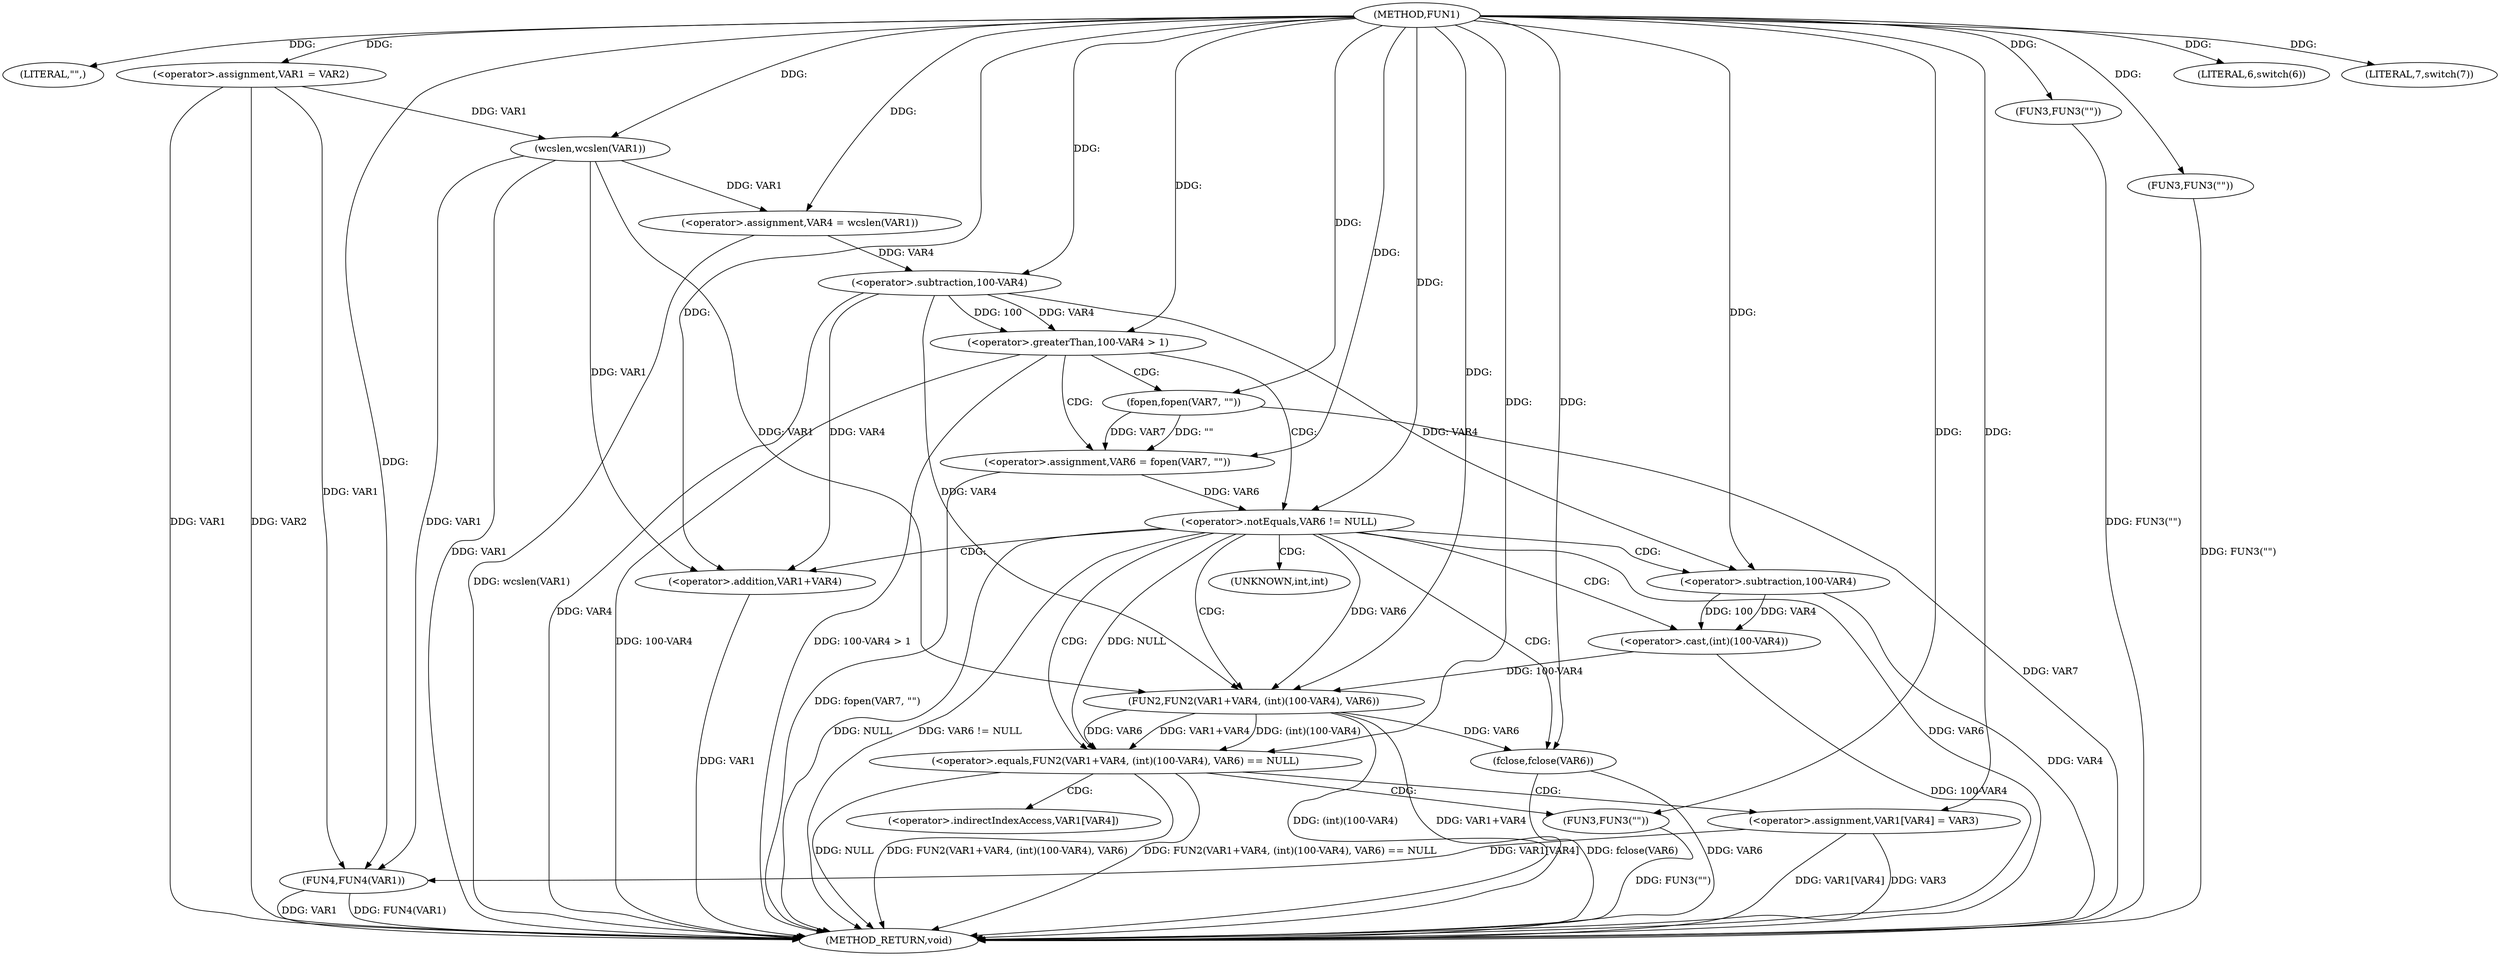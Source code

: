 digraph FUN1 {  
"1000100" [label = "(METHOD,FUN1)" ]
"1000174" [label = "(METHOD_RETURN,void)" ]
"1000103" [label = "(LITERAL,\"\",)" ]
"1000104" [label = "(<operator>.assignment,VAR1 = VAR2)" ]
"1000108" [label = "(LITERAL,6,switch(6))" ]
"1000113" [label = "(<operator>.assignment,VAR4 = wcslen(VAR1))" ]
"1000115" [label = "(wcslen,wcslen(VAR1))" ]
"1000119" [label = "(<operator>.greaterThan,100-VAR4 > 1)" ]
"1000120" [label = "(<operator>.subtraction,100-VAR4)" ]
"1000125" [label = "(<operator>.assignment,VAR6 = fopen(VAR7, \"\"))" ]
"1000127" [label = "(fopen,fopen(VAR7, \"\"))" ]
"1000131" [label = "(<operator>.notEquals,VAR6 != NULL)" ]
"1000136" [label = "(<operator>.equals,FUN2(VAR1+VAR4, (int)(100-VAR4), VAR6) == NULL)" ]
"1000137" [label = "(FUN2,FUN2(VAR1+VAR4, (int)(100-VAR4), VAR6))" ]
"1000138" [label = "(<operator>.addition,VAR1+VAR4)" ]
"1000141" [label = "(<operator>.cast,(int)(100-VAR4))" ]
"1000143" [label = "(<operator>.subtraction,100-VAR4)" ]
"1000149" [label = "(FUN3,FUN3(\"\"))" ]
"1000151" [label = "(<operator>.assignment,VAR1[VAR4] = VAR3)" ]
"1000156" [label = "(fclose,fclose(VAR6))" ]
"1000160" [label = "(FUN3,FUN3(\"\"))" ]
"1000164" [label = "(LITERAL,7,switch(7))" ]
"1000167" [label = "(FUN4,FUN4(VAR1))" ]
"1000171" [label = "(FUN3,FUN3(\"\"))" ]
"1000142" [label = "(UNKNOWN,int,int)" ]
"1000152" [label = "(<operator>.indirectIndexAccess,VAR1[VAR4])" ]
  "1000167" -> "1000174"  [ label = "DDG: VAR1"] 
  "1000156" -> "1000174"  [ label = "DDG: VAR6"] 
  "1000104" -> "1000174"  [ label = "DDG: VAR1"] 
  "1000160" -> "1000174"  [ label = "DDG: FUN3(\"\")"] 
  "1000151" -> "1000174"  [ label = "DDG: VAR1[VAR4]"] 
  "1000113" -> "1000174"  [ label = "DDG: wcslen(VAR1)"] 
  "1000149" -> "1000174"  [ label = "DDG: FUN3(\"\")"] 
  "1000125" -> "1000174"  [ label = "DDG: fopen(VAR7, \"\")"] 
  "1000131" -> "1000174"  [ label = "DDG: NULL"] 
  "1000119" -> "1000174"  [ label = "DDG: 100-VAR4 > 1"] 
  "1000131" -> "1000174"  [ label = "DDG: VAR6 != NULL"] 
  "1000131" -> "1000174"  [ label = "DDG: VAR6"] 
  "1000137" -> "1000174"  [ label = "DDG: (int)(100-VAR4)"] 
  "1000138" -> "1000174"  [ label = "DDG: VAR1"] 
  "1000151" -> "1000174"  [ label = "DDG: VAR3"] 
  "1000167" -> "1000174"  [ label = "DDG: FUN4(VAR1)"] 
  "1000119" -> "1000174"  [ label = "DDG: 100-VAR4"] 
  "1000141" -> "1000174"  [ label = "DDG: 100-VAR4"] 
  "1000136" -> "1000174"  [ label = "DDG: FUN2(VAR1+VAR4, (int)(100-VAR4), VAR6) == NULL"] 
  "1000120" -> "1000174"  [ label = "DDG: VAR4"] 
  "1000143" -> "1000174"  [ label = "DDG: VAR4"] 
  "1000171" -> "1000174"  [ label = "DDG: FUN3(\"\")"] 
  "1000137" -> "1000174"  [ label = "DDG: VAR1+VAR4"] 
  "1000127" -> "1000174"  [ label = "DDG: VAR7"] 
  "1000156" -> "1000174"  [ label = "DDG: fclose(VAR6)"] 
  "1000136" -> "1000174"  [ label = "DDG: NULL"] 
  "1000115" -> "1000174"  [ label = "DDG: VAR1"] 
  "1000136" -> "1000174"  [ label = "DDG: FUN2(VAR1+VAR4, (int)(100-VAR4), VAR6)"] 
  "1000104" -> "1000174"  [ label = "DDG: VAR2"] 
  "1000100" -> "1000103"  [ label = "DDG: "] 
  "1000100" -> "1000104"  [ label = "DDG: "] 
  "1000100" -> "1000108"  [ label = "DDG: "] 
  "1000115" -> "1000113"  [ label = "DDG: VAR1"] 
  "1000100" -> "1000113"  [ label = "DDG: "] 
  "1000104" -> "1000115"  [ label = "DDG: VAR1"] 
  "1000100" -> "1000115"  [ label = "DDG: "] 
  "1000120" -> "1000119"  [ label = "DDG: 100"] 
  "1000120" -> "1000119"  [ label = "DDG: VAR4"] 
  "1000100" -> "1000120"  [ label = "DDG: "] 
  "1000113" -> "1000120"  [ label = "DDG: VAR4"] 
  "1000100" -> "1000119"  [ label = "DDG: "] 
  "1000127" -> "1000125"  [ label = "DDG: VAR7"] 
  "1000127" -> "1000125"  [ label = "DDG: \"\""] 
  "1000100" -> "1000125"  [ label = "DDG: "] 
  "1000100" -> "1000127"  [ label = "DDG: "] 
  "1000125" -> "1000131"  [ label = "DDG: VAR6"] 
  "1000100" -> "1000131"  [ label = "DDG: "] 
  "1000137" -> "1000136"  [ label = "DDG: VAR1+VAR4"] 
  "1000137" -> "1000136"  [ label = "DDG: (int)(100-VAR4)"] 
  "1000137" -> "1000136"  [ label = "DDG: VAR6"] 
  "1000115" -> "1000137"  [ label = "DDG: VAR1"] 
  "1000100" -> "1000137"  [ label = "DDG: "] 
  "1000120" -> "1000137"  [ label = "DDG: VAR4"] 
  "1000115" -> "1000138"  [ label = "DDG: VAR1"] 
  "1000100" -> "1000138"  [ label = "DDG: "] 
  "1000120" -> "1000138"  [ label = "DDG: VAR4"] 
  "1000141" -> "1000137"  [ label = "DDG: 100-VAR4"] 
  "1000143" -> "1000141"  [ label = "DDG: 100"] 
  "1000143" -> "1000141"  [ label = "DDG: VAR4"] 
  "1000100" -> "1000143"  [ label = "DDG: "] 
  "1000120" -> "1000143"  [ label = "DDG: VAR4"] 
  "1000131" -> "1000137"  [ label = "DDG: VAR6"] 
  "1000131" -> "1000136"  [ label = "DDG: NULL"] 
  "1000100" -> "1000136"  [ label = "DDG: "] 
  "1000100" -> "1000149"  [ label = "DDG: "] 
  "1000100" -> "1000151"  [ label = "DDG: "] 
  "1000137" -> "1000156"  [ label = "DDG: VAR6"] 
  "1000100" -> "1000156"  [ label = "DDG: "] 
  "1000100" -> "1000160"  [ label = "DDG: "] 
  "1000100" -> "1000164"  [ label = "DDG: "] 
  "1000104" -> "1000167"  [ label = "DDG: VAR1"] 
  "1000151" -> "1000167"  [ label = "DDG: VAR1[VAR4]"] 
  "1000115" -> "1000167"  [ label = "DDG: VAR1"] 
  "1000100" -> "1000167"  [ label = "DDG: "] 
  "1000100" -> "1000171"  [ label = "DDG: "] 
  "1000119" -> "1000125"  [ label = "CDG: "] 
  "1000119" -> "1000127"  [ label = "CDG: "] 
  "1000119" -> "1000131"  [ label = "CDG: "] 
  "1000131" -> "1000142"  [ label = "CDG: "] 
  "1000131" -> "1000156"  [ label = "CDG: "] 
  "1000131" -> "1000141"  [ label = "CDG: "] 
  "1000131" -> "1000136"  [ label = "CDG: "] 
  "1000131" -> "1000143"  [ label = "CDG: "] 
  "1000131" -> "1000137"  [ label = "CDG: "] 
  "1000131" -> "1000138"  [ label = "CDG: "] 
  "1000136" -> "1000152"  [ label = "CDG: "] 
  "1000136" -> "1000149"  [ label = "CDG: "] 
  "1000136" -> "1000151"  [ label = "CDG: "] 
}
